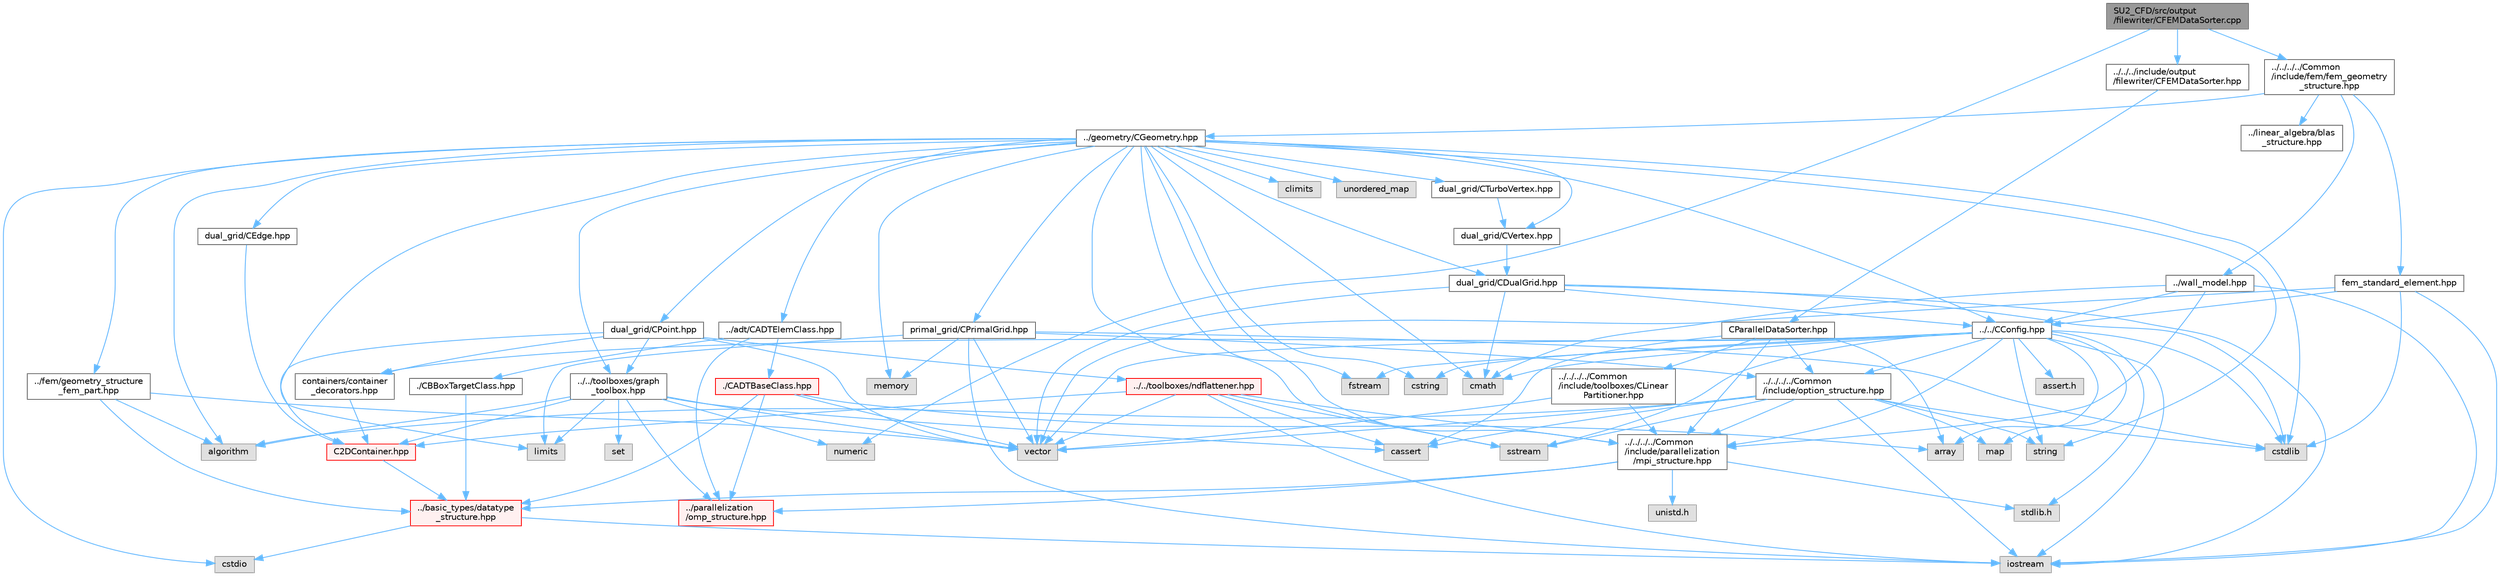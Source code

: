 digraph "SU2_CFD/src/output/filewriter/CFEMDataSorter.cpp"
{
 // LATEX_PDF_SIZE
  bgcolor="transparent";
  edge [fontname=Helvetica,fontsize=10,labelfontname=Helvetica,labelfontsize=10];
  node [fontname=Helvetica,fontsize=10,shape=box,height=0.2,width=0.4];
  Node1 [id="Node000001",label="SU2_CFD/src/output\l/filewriter/CFEMDataSorter.cpp",height=0.2,width=0.4,color="gray40", fillcolor="grey60", style="filled", fontcolor="black",tooltip="Datasorter class for FEM solvers."];
  Node1 -> Node2 [id="edge1_Node000001_Node000002",color="steelblue1",style="solid",tooltip=" "];
  Node2 [id="Node000002",label="../../../include/output\l/filewriter/CFEMDataSorter.hpp",height=0.2,width=0.4,color="grey40", fillcolor="white", style="filled",URL="$CFEMDataSorter_8hpp.html",tooltip="Headers fo the FEM data sorter class."];
  Node2 -> Node3 [id="edge2_Node000002_Node000003",color="steelblue1",style="solid",tooltip=" "];
  Node3 [id="Node000003",label="CParallelDataSorter.hpp",height=0.2,width=0.4,color="grey40", fillcolor="white", style="filled",URL="$CParallelDataSorter_8hpp.html",tooltip="Headers fo the data sorter class."];
  Node3 -> Node4 [id="edge3_Node000003_Node000004",color="steelblue1",style="solid",tooltip=" "];
  Node4 [id="Node000004",label="../../../../Common\l/include/parallelization\l/mpi_structure.hpp",height=0.2,width=0.4,color="grey40", fillcolor="white", style="filled",URL="$mpi__structure_8hpp.html",tooltip="Headers of the mpi interface for generalized datatypes. The subroutines and functions are in the mpi_..."];
  Node4 -> Node5 [id="edge4_Node000004_Node000005",color="steelblue1",style="solid",tooltip=" "];
  Node5 [id="Node000005",label="stdlib.h",height=0.2,width=0.4,color="grey60", fillcolor="#E0E0E0", style="filled",tooltip=" "];
  Node4 -> Node6 [id="edge5_Node000004_Node000006",color="steelblue1",style="solid",tooltip=" "];
  Node6 [id="Node000006",label="../basic_types/datatype\l_structure.hpp",height=0.2,width=0.4,color="red", fillcolor="#FFF0F0", style="filled",URL="$datatype__structure_8hpp.html",tooltip="Headers for generalized datatypes, defines an interface for AD types."];
  Node6 -> Node7 [id="edge6_Node000006_Node000007",color="steelblue1",style="solid",tooltip=" "];
  Node7 [id="Node000007",label="iostream",height=0.2,width=0.4,color="grey60", fillcolor="#E0E0E0", style="filled",tooltip=" "];
  Node6 -> Node9 [id="edge7_Node000006_Node000009",color="steelblue1",style="solid",tooltip=" "];
  Node9 [id="Node000009",label="cstdio",height=0.2,width=0.4,color="grey60", fillcolor="#E0E0E0", style="filled",tooltip=" "];
  Node4 -> Node16 [id="edge8_Node000004_Node000016",color="steelblue1",style="solid",tooltip=" "];
  Node16 [id="Node000016",label="unistd.h",height=0.2,width=0.4,color="grey60", fillcolor="#E0E0E0", style="filled",tooltip=" "];
  Node4 -> Node13 [id="edge9_Node000004_Node000013",color="steelblue1",style="solid",tooltip=" "];
  Node13 [id="Node000013",label="../parallelization\l/omp_structure.hpp",height=0.2,width=0.4,color="red", fillcolor="#FFF0F0", style="filled",URL="$omp__structure_8hpp.html",tooltip="OpenMP interface header, provides compatibility functions if the code is built without OpenMP support..."];
  Node3 -> Node17 [id="edge10_Node000003_Node000017",color="steelblue1",style="solid",tooltip=" "];
  Node17 [id="Node000017",label="../../../../Common\l/include/option_structure.hpp",height=0.2,width=0.4,color="grey40", fillcolor="white", style="filled",URL="$option__structure_8hpp.html",tooltip="Defines classes for referencing options for easy input in CConfig."];
  Node17 -> Node4 [id="edge11_Node000017_Node000004",color="steelblue1",style="solid",tooltip=" "];
  Node17 -> Node7 [id="edge12_Node000017_Node000007",color="steelblue1",style="solid",tooltip=" "];
  Node17 -> Node18 [id="edge13_Node000017_Node000018",color="steelblue1",style="solid",tooltip=" "];
  Node18 [id="Node000018",label="sstream",height=0.2,width=0.4,color="grey60", fillcolor="#E0E0E0", style="filled",tooltip=" "];
  Node17 -> Node19 [id="edge14_Node000017_Node000019",color="steelblue1",style="solid",tooltip=" "];
  Node19 [id="Node000019",label="string",height=0.2,width=0.4,color="grey60", fillcolor="#E0E0E0", style="filled",tooltip=" "];
  Node17 -> Node20 [id="edge15_Node000017_Node000020",color="steelblue1",style="solid",tooltip=" "];
  Node20 [id="Node000020",label="vector",height=0.2,width=0.4,color="grey60", fillcolor="#E0E0E0", style="filled",tooltip=" "];
  Node17 -> Node21 [id="edge16_Node000017_Node000021",color="steelblue1",style="solid",tooltip=" "];
  Node21 [id="Node000021",label="map",height=0.2,width=0.4,color="grey60", fillcolor="#E0E0E0", style="filled",tooltip=" "];
  Node17 -> Node22 [id="edge17_Node000017_Node000022",color="steelblue1",style="solid",tooltip=" "];
  Node22 [id="Node000022",label="cstdlib",height=0.2,width=0.4,color="grey60", fillcolor="#E0E0E0", style="filled",tooltip=" "];
  Node17 -> Node23 [id="edge18_Node000017_Node000023",color="steelblue1",style="solid",tooltip=" "];
  Node23 [id="Node000023",label="algorithm",height=0.2,width=0.4,color="grey60", fillcolor="#E0E0E0", style="filled",tooltip=" "];
  Node17 -> Node24 [id="edge19_Node000017_Node000024",color="steelblue1",style="solid",tooltip=" "];
  Node24 [id="Node000024",label="cassert",height=0.2,width=0.4,color="grey60", fillcolor="#E0E0E0", style="filled",tooltip=" "];
  Node3 -> Node25 [id="edge20_Node000003_Node000025",color="steelblue1",style="solid",tooltip=" "];
  Node25 [id="Node000025",label="../../../../Common\l/include/toolboxes/CLinear\lPartitioner.hpp",height=0.2,width=0.4,color="grey40", fillcolor="white", style="filled",URL="$CLinearPartitioner_8hpp.html",tooltip="Header file for the class CLinearPartitioner. The implementations are in the CLinearPartitioner...."];
  Node25 -> Node4 [id="edge21_Node000025_Node000004",color="steelblue1",style="solid",tooltip=" "];
  Node25 -> Node20 [id="edge22_Node000025_Node000020",color="steelblue1",style="solid",tooltip=" "];
  Node3 -> Node26 [id="edge23_Node000003_Node000026",color="steelblue1",style="solid",tooltip=" "];
  Node26 [id="Node000026",label="array",height=0.2,width=0.4,color="grey60", fillcolor="#E0E0E0", style="filled",tooltip=" "];
  Node3 -> Node24 [id="edge24_Node000003_Node000024",color="steelblue1",style="solid",tooltip=" "];
  Node1 -> Node27 [id="edge25_Node000001_Node000027",color="steelblue1",style="solid",tooltip=" "];
  Node27 [id="Node000027",label="../../../../Common\l/include/fem/fem_geometry\l_structure.hpp",height=0.2,width=0.4,color="grey40", fillcolor="white", style="filled",URL="$fem__geometry__structure_8hpp.html",tooltip="Headers of the main subroutines for creating the geometrical structure for the FEM solver...."];
  Node27 -> Node28 [id="edge26_Node000027_Node000028",color="steelblue1",style="solid",tooltip=" "];
  Node28 [id="Node000028",label="../geometry/CGeometry.hpp",height=0.2,width=0.4,color="grey40", fillcolor="white", style="filled",URL="$CGeometry_8hpp.html",tooltip="Headers of the main subroutines for creating the geometrical structure. The subroutines and functions..."];
  Node28 -> Node29 [id="edge27_Node000028_Node000029",color="steelblue1",style="solid",tooltip=" "];
  Node29 [id="Node000029",label="limits",height=0.2,width=0.4,color="grey60", fillcolor="#E0E0E0", style="filled",tooltip=" "];
  Node28 -> Node4 [id="edge28_Node000028_Node000004",color="steelblue1",style="solid",tooltip=" "];
  Node28 -> Node19 [id="edge29_Node000028_Node000019",color="steelblue1",style="solid",tooltip=" "];
  Node28 -> Node30 [id="edge30_Node000028_Node000030",color="steelblue1",style="solid",tooltip=" "];
  Node30 [id="Node000030",label="fstream",height=0.2,width=0.4,color="grey60", fillcolor="#E0E0E0", style="filled",tooltip=" "];
  Node28 -> Node18 [id="edge31_Node000028_Node000018",color="steelblue1",style="solid",tooltip=" "];
  Node28 -> Node31 [id="edge32_Node000028_Node000031",color="steelblue1",style="solid",tooltip=" "];
  Node31 [id="Node000031",label="cmath",height=0.2,width=0.4,color="grey60", fillcolor="#E0E0E0", style="filled",tooltip=" "];
  Node28 -> Node23 [id="edge33_Node000028_Node000023",color="steelblue1",style="solid",tooltip=" "];
  Node28 -> Node32 [id="edge34_Node000028_Node000032",color="steelblue1",style="solid",tooltip=" "];
  Node32 [id="Node000032",label="cstring",height=0.2,width=0.4,color="grey60", fillcolor="#E0E0E0", style="filled",tooltip=" "];
  Node28 -> Node9 [id="edge35_Node000028_Node000009",color="steelblue1",style="solid",tooltip=" "];
  Node28 -> Node22 [id="edge36_Node000028_Node000022",color="steelblue1",style="solid",tooltip=" "];
  Node28 -> Node33 [id="edge37_Node000028_Node000033",color="steelblue1",style="solid",tooltip=" "];
  Node33 [id="Node000033",label="climits",height=0.2,width=0.4,color="grey60", fillcolor="#E0E0E0", style="filled",tooltip=" "];
  Node28 -> Node34 [id="edge38_Node000028_Node000034",color="steelblue1",style="solid",tooltip=" "];
  Node34 [id="Node000034",label="memory",height=0.2,width=0.4,color="grey60", fillcolor="#E0E0E0", style="filled",tooltip=" "];
  Node28 -> Node35 [id="edge39_Node000028_Node000035",color="steelblue1",style="solid",tooltip=" "];
  Node35 [id="Node000035",label="unordered_map",height=0.2,width=0.4,color="grey60", fillcolor="#E0E0E0", style="filled",tooltip=" "];
  Node28 -> Node36 [id="edge40_Node000028_Node000036",color="steelblue1",style="solid",tooltip=" "];
  Node36 [id="Node000036",label="primal_grid/CPrimalGrid.hpp",height=0.2,width=0.4,color="grey40", fillcolor="white", style="filled",URL="$CPrimalGrid_8hpp.html",tooltip="Headers of the main subroutines for storing the primal grid structure. The subroutines and functions ..."];
  Node36 -> Node7 [id="edge41_Node000036_Node000007",color="steelblue1",style="solid",tooltip=" "];
  Node36 -> Node20 [id="edge42_Node000036_Node000020",color="steelblue1",style="solid",tooltip=" "];
  Node36 -> Node29 [id="edge43_Node000036_Node000029",color="steelblue1",style="solid",tooltip=" "];
  Node36 -> Node22 [id="edge44_Node000036_Node000022",color="steelblue1",style="solid",tooltip=" "];
  Node36 -> Node34 [id="edge45_Node000036_Node000034",color="steelblue1",style="solid",tooltip=" "];
  Node36 -> Node17 [id="edge46_Node000036_Node000017",color="steelblue1",style="solid",tooltip=" "];
  Node28 -> Node37 [id="edge47_Node000028_Node000037",color="steelblue1",style="solid",tooltip=" "];
  Node37 [id="Node000037",label="dual_grid/CDualGrid.hpp",height=0.2,width=0.4,color="grey40", fillcolor="white", style="filled",URL="$CDualGrid_8hpp.html",tooltip="Headers of the main subroutines for doing the complete dual grid structure. The subroutines and funct..."];
  Node37 -> Node31 [id="edge48_Node000037_Node000031",color="steelblue1",style="solid",tooltip=" "];
  Node37 -> Node7 [id="edge49_Node000037_Node000007",color="steelblue1",style="solid",tooltip=" "];
  Node37 -> Node22 [id="edge50_Node000037_Node000022",color="steelblue1",style="solid",tooltip=" "];
  Node37 -> Node20 [id="edge51_Node000037_Node000020",color="steelblue1",style="solid",tooltip=" "];
  Node37 -> Node38 [id="edge52_Node000037_Node000038",color="steelblue1",style="solid",tooltip=" "];
  Node38 [id="Node000038",label="../../CConfig.hpp",height=0.2,width=0.4,color="grey40", fillcolor="white", style="filled",URL="$CConfig_8hpp.html",tooltip="All the information about the definition of the physical problem. The subroutines and functions are i..."];
  Node38 -> Node4 [id="edge53_Node000038_Node000004",color="steelblue1",style="solid",tooltip=" "];
  Node38 -> Node7 [id="edge54_Node000038_Node000007",color="steelblue1",style="solid",tooltip=" "];
  Node38 -> Node22 [id="edge55_Node000038_Node000022",color="steelblue1",style="solid",tooltip=" "];
  Node38 -> Node30 [id="edge56_Node000038_Node000030",color="steelblue1",style="solid",tooltip=" "];
  Node38 -> Node18 [id="edge57_Node000038_Node000018",color="steelblue1",style="solid",tooltip=" "];
  Node38 -> Node19 [id="edge58_Node000038_Node000019",color="steelblue1",style="solid",tooltip=" "];
  Node38 -> Node32 [id="edge59_Node000038_Node000032",color="steelblue1",style="solid",tooltip=" "];
  Node38 -> Node20 [id="edge60_Node000038_Node000020",color="steelblue1",style="solid",tooltip=" "];
  Node38 -> Node26 [id="edge61_Node000038_Node000026",color="steelblue1",style="solid",tooltip=" "];
  Node38 -> Node5 [id="edge62_Node000038_Node000005",color="steelblue1",style="solid",tooltip=" "];
  Node38 -> Node31 [id="edge63_Node000038_Node000031",color="steelblue1",style="solid",tooltip=" "];
  Node38 -> Node21 [id="edge64_Node000038_Node000021",color="steelblue1",style="solid",tooltip=" "];
  Node38 -> Node39 [id="edge65_Node000038_Node000039",color="steelblue1",style="solid",tooltip=" "];
  Node39 [id="Node000039",label="assert.h",height=0.2,width=0.4,color="grey60", fillcolor="#E0E0E0", style="filled",tooltip=" "];
  Node38 -> Node17 [id="edge66_Node000038_Node000017",color="steelblue1",style="solid",tooltip=" "];
  Node38 -> Node40 [id="edge67_Node000038_Node000040",color="steelblue1",style="solid",tooltip=" "];
  Node40 [id="Node000040",label="containers/container\l_decorators.hpp",height=0.2,width=0.4,color="grey40", fillcolor="white", style="filled",URL="$container__decorators_8hpp.html",tooltip="Collection of small classes that decorate C2DContainer to augment its functionality,..."];
  Node40 -> Node41 [id="edge68_Node000040_Node000041",color="steelblue1",style="solid",tooltip=" "];
  Node41 [id="Node000041",label="C2DContainer.hpp",height=0.2,width=0.4,color="red", fillcolor="#FFF0F0", style="filled",URL="$C2DContainer_8hpp.html",tooltip="A templated vector/matrix object."];
  Node41 -> Node6 [id="edge69_Node000041_Node000006",color="steelblue1",style="solid",tooltip=" "];
  Node28 -> Node50 [id="edge70_Node000028_Node000050",color="steelblue1",style="solid",tooltip=" "];
  Node50 [id="Node000050",label="dual_grid/CPoint.hpp",height=0.2,width=0.4,color="grey40", fillcolor="white", style="filled",URL="$CPoint_8hpp.html",tooltip="Declaration of the point class that stores geometric and adjacency information for dual control volum..."];
  Node50 -> Node41 [id="edge71_Node000050_Node000041",color="steelblue1",style="solid",tooltip=" "];
  Node50 -> Node40 [id="edge72_Node000050_Node000040",color="steelblue1",style="solid",tooltip=" "];
  Node50 -> Node51 [id="edge73_Node000050_Node000051",color="steelblue1",style="solid",tooltip=" "];
  Node51 [id="Node000051",label="../../toolboxes/graph\l_toolbox.hpp",height=0.2,width=0.4,color="grey40", fillcolor="white", style="filled",URL="$graph__toolbox_8hpp.html",tooltip="Functions and classes to build/represent sparse graphs or sparse patterns."];
  Node51 -> Node41 [id="edge74_Node000051_Node000041",color="steelblue1",style="solid",tooltip=" "];
  Node51 -> Node13 [id="edge75_Node000051_Node000013",color="steelblue1",style="solid",tooltip=" "];
  Node51 -> Node52 [id="edge76_Node000051_Node000052",color="steelblue1",style="solid",tooltip=" "];
  Node52 [id="Node000052",label="set",height=0.2,width=0.4,color="grey60", fillcolor="#E0E0E0", style="filled",tooltip=" "];
  Node51 -> Node20 [id="edge77_Node000051_Node000020",color="steelblue1",style="solid",tooltip=" "];
  Node51 -> Node29 [id="edge78_Node000051_Node000029",color="steelblue1",style="solid",tooltip=" "];
  Node51 -> Node24 [id="edge79_Node000051_Node000024",color="steelblue1",style="solid",tooltip=" "];
  Node51 -> Node23 [id="edge80_Node000051_Node000023",color="steelblue1",style="solid",tooltip=" "];
  Node51 -> Node53 [id="edge81_Node000051_Node000053",color="steelblue1",style="solid",tooltip=" "];
  Node53 [id="Node000053",label="numeric",height=0.2,width=0.4,color="grey60", fillcolor="#E0E0E0", style="filled",tooltip=" "];
  Node50 -> Node20 [id="edge82_Node000050_Node000020",color="steelblue1",style="solid",tooltip=" "];
  Node50 -> Node54 [id="edge83_Node000050_Node000054",color="steelblue1",style="solid",tooltip=" "];
  Node54 [id="Node000054",label="../../toolboxes/ndflattener.hpp",height=0.2,width=0.4,color="red", fillcolor="#FFF0F0", style="filled",URL="$ndflattener_8hpp.html",tooltip="Flatten pointer-to-pointer-... arrays for MPI communication."];
  Node54 -> Node24 [id="edge84_Node000054_Node000024",color="steelblue1",style="solid",tooltip=" "];
  Node54 -> Node7 [id="edge85_Node000054_Node000007",color="steelblue1",style="solid",tooltip=" "];
  Node54 -> Node18 [id="edge86_Node000054_Node000018",color="steelblue1",style="solid",tooltip=" "];
  Node54 -> Node20 [id="edge87_Node000054_Node000020",color="steelblue1",style="solid",tooltip=" "];
  Node54 -> Node41 [id="edge88_Node000054_Node000041",color="steelblue1",style="solid",tooltip=" "];
  Node54 -> Node4 [id="edge89_Node000054_Node000004",color="steelblue1",style="solid",tooltip=" "];
  Node28 -> Node55 [id="edge90_Node000028_Node000055",color="steelblue1",style="solid",tooltip=" "];
  Node55 [id="Node000055",label="dual_grid/CEdge.hpp",height=0.2,width=0.4,color="grey40", fillcolor="white", style="filled",URL="$CEdge_8hpp.html",tooltip="Declaration of the edge class CEdge.cpp file."];
  Node55 -> Node41 [id="edge91_Node000055_Node000041",color="steelblue1",style="solid",tooltip=" "];
  Node28 -> Node56 [id="edge92_Node000028_Node000056",color="steelblue1",style="solid",tooltip=" "];
  Node56 [id="Node000056",label="dual_grid/CVertex.hpp",height=0.2,width=0.4,color="grey40", fillcolor="white", style="filled",URL="$CVertex_8hpp.html",tooltip="Headers of the main subroutines for doing the complete dual grid structure. The subroutines and funct..."];
  Node56 -> Node37 [id="edge93_Node000056_Node000037",color="steelblue1",style="solid",tooltip=" "];
  Node28 -> Node57 [id="edge94_Node000028_Node000057",color="steelblue1",style="solid",tooltip=" "];
  Node57 [id="Node000057",label="dual_grid/CTurboVertex.hpp",height=0.2,width=0.4,color="grey40", fillcolor="white", style="filled",URL="$CTurboVertex_8hpp.html",tooltip="Headers of the main subroutines for doing the complete dual grid structure. The subroutines and funct..."];
  Node57 -> Node56 [id="edge95_Node000057_Node000056",color="steelblue1",style="solid",tooltip=" "];
  Node28 -> Node38 [id="edge96_Node000028_Node000038",color="steelblue1",style="solid",tooltip=" "];
  Node28 -> Node58 [id="edge97_Node000028_Node000058",color="steelblue1",style="solid",tooltip=" "];
  Node58 [id="Node000058",label="../fem/geometry_structure\l_fem_part.hpp",height=0.2,width=0.4,color="grey40", fillcolor="white", style="filled",URL="$geometry__structure__fem__part_8hpp.html",tooltip="Helper classes for the Fluid FEM solver."];
  Node58 -> Node6 [id="edge98_Node000058_Node000006",color="steelblue1",style="solid",tooltip=" "];
  Node58 -> Node20 [id="edge99_Node000058_Node000020",color="steelblue1",style="solid",tooltip=" "];
  Node58 -> Node23 [id="edge100_Node000058_Node000023",color="steelblue1",style="solid",tooltip=" "];
  Node28 -> Node51 [id="edge101_Node000028_Node000051",color="steelblue1",style="solid",tooltip=" "];
  Node28 -> Node59 [id="edge102_Node000028_Node000059",color="steelblue1",style="solid",tooltip=" "];
  Node59 [id="Node000059",label="../adt/CADTElemClass.hpp",height=0.2,width=0.4,color="grey40", fillcolor="white", style="filled",URL="$CADTElemClass_8hpp.html",tooltip="Class for storing an ADT of (linear) elements in an arbitrary number of dimensions."];
  Node59 -> Node60 [id="edge103_Node000059_Node000060",color="steelblue1",style="solid",tooltip=" "];
  Node60 [id="Node000060",label="./CADTBaseClass.hpp",height=0.2,width=0.4,color="red", fillcolor="#FFF0F0", style="filled",URL="$CADTBaseClass_8hpp.html",tooltip="Base class for storing an ADT in an arbitrary number of dimensions."];
  Node60 -> Node20 [id="edge104_Node000060_Node000020",color="steelblue1",style="solid",tooltip=" "];
  Node60 -> Node26 [id="edge105_Node000060_Node000026",color="steelblue1",style="solid",tooltip=" "];
  Node60 -> Node6 [id="edge106_Node000060_Node000006",color="steelblue1",style="solid",tooltip=" "];
  Node60 -> Node13 [id="edge107_Node000060_Node000013",color="steelblue1",style="solid",tooltip=" "];
  Node59 -> Node62 [id="edge108_Node000059_Node000062",color="steelblue1",style="solid",tooltip=" "];
  Node62 [id="Node000062",label="./CBBoxTargetClass.hpp",height=0.2,width=0.4,color="grey40", fillcolor="white", style="filled",URL="$CBBoxTargetClass_8hpp.html",tooltip="Class for storing the information of a possible bounding box candidate during a minimum distance sear..."];
  Node62 -> Node6 [id="edge109_Node000062_Node000006",color="steelblue1",style="solid",tooltip=" "];
  Node59 -> Node13 [id="edge110_Node000059_Node000013",color="steelblue1",style="solid",tooltip=" "];
  Node27 -> Node63 [id="edge111_Node000027_Node000063",color="steelblue1",style="solid",tooltip=" "];
  Node63 [id="Node000063",label="fem_standard_element.hpp",height=0.2,width=0.4,color="grey40", fillcolor="white", style="filled",URL="$fem__standard__element_8hpp.html",tooltip="Headers of the main functions for the FEM standard elements. The functions are in the fem_standard_el..."];
  Node63 -> Node7 [id="edge112_Node000063_Node000007",color="steelblue1",style="solid",tooltip=" "];
  Node63 -> Node20 [id="edge113_Node000063_Node000020",color="steelblue1",style="solid",tooltip=" "];
  Node63 -> Node22 [id="edge114_Node000063_Node000022",color="steelblue1",style="solid",tooltip=" "];
  Node63 -> Node38 [id="edge115_Node000063_Node000038",color="steelblue1",style="solid",tooltip=" "];
  Node27 -> Node64 [id="edge116_Node000027_Node000064",color="steelblue1",style="solid",tooltip=" "];
  Node64 [id="Node000064",label="../wall_model.hpp",height=0.2,width=0.4,color="grey40", fillcolor="white", style="filled",URL="$wall__model_8hpp.html",tooltip="Headers for the wall model functions for large eddy simulations."];
  Node64 -> Node4 [id="edge117_Node000064_Node000004",color="steelblue1",style="solid",tooltip=" "];
  Node64 -> Node38 [id="edge118_Node000064_Node000038",color="steelblue1",style="solid",tooltip=" "];
  Node64 -> Node7 [id="edge119_Node000064_Node000007",color="steelblue1",style="solid",tooltip=" "];
  Node64 -> Node31 [id="edge120_Node000064_Node000031",color="steelblue1",style="solid",tooltip=" "];
  Node27 -> Node65 [id="edge121_Node000027_Node000065",color="steelblue1",style="solid",tooltip=" "];
  Node65 [id="Node000065",label="../linear_algebra/blas\l_structure.hpp",height=0.2,width=0.4,color="grey40", fillcolor="white", style="filled",URL="$blas__structure_8hpp.html",tooltip="Include files and headers of the functions for matrix and vector operations, which are typically foun..."];
  Node1 -> Node53 [id="edge122_Node000001_Node000053",color="steelblue1",style="solid",tooltip=" "];
}
